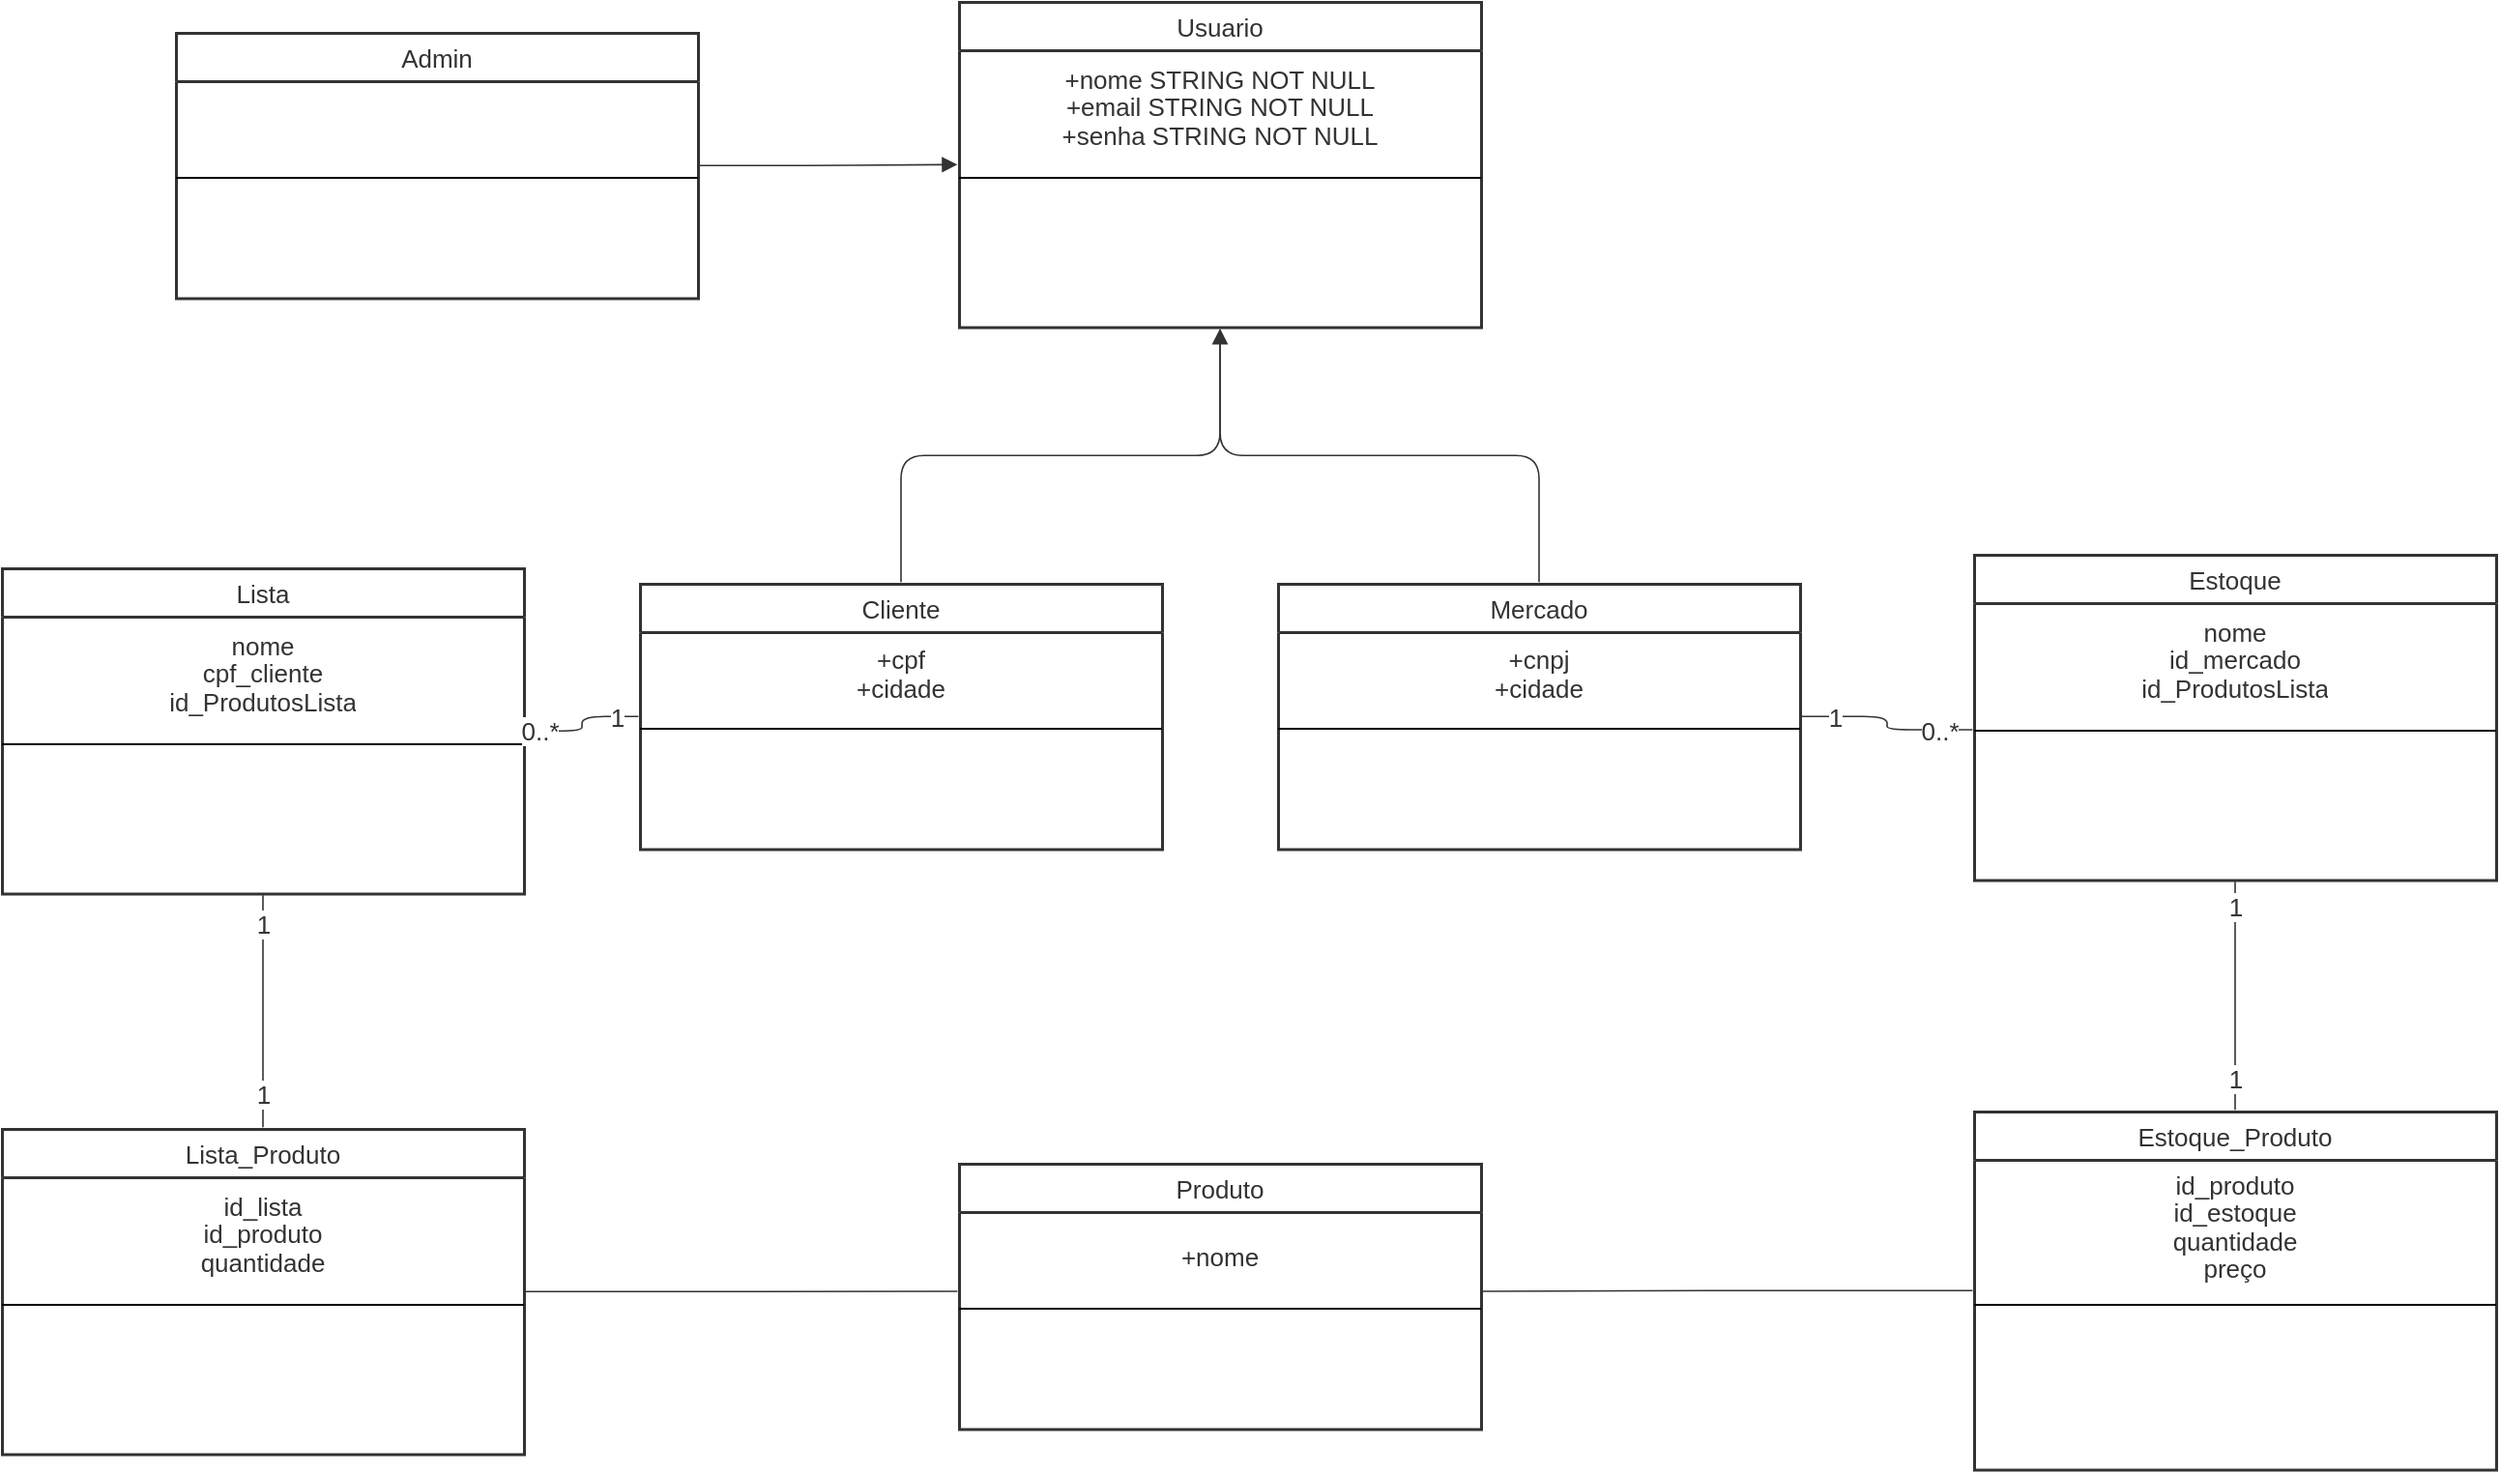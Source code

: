 <mxfile version="20.8.3" type="github">
  <diagram id="R2lEEEUBdFMjLlhIrx00" name="Page-1">
    <mxGraphModel dx="1257" dy="578" grid="1" gridSize="10" guides="1" tooltips="1" connect="1" arrows="1" fold="1" page="1" pageScale="1" pageWidth="850" pageHeight="1100" math="0" shadow="0" extFonts="Permanent Marker^https://fonts.googleapis.com/css?family=Permanent+Marker">
      <root>
        <mxCell id="0" />
        <mxCell id="1" parent="0" />
        <mxCell id="t99MXKcwxAdqWIx5K2_8-3" value="Usuario" style="html=1;overflow=block;blockSpacing=1;swimlane;childLayout=stackLayout;horizontal=1;horizontalStack=0;resizeParent=1;resizeParentMax=0;resizeLast=0;collapsible=0;fontStyle=0;marginBottom=0;swimlaneFillColor=#ffffff;startSize=25;whiteSpace=wrap;fontSize=13;fontColor=#333333;align=center;spacing=0;strokeColor=#333333;strokeOpacity=100;fillOpacity=100;fillColor=#ffffff;strokeWidth=1.5;" vertex="1" parent="1">
          <mxGeometry x="560" y="94" width="270" height="168.25" as="geometry" />
        </mxCell>
        <mxCell id="t99MXKcwxAdqWIx5K2_8-4" value="&lt;div style=&quot;display: flex; justify-content: center; text-align: center; align-items: baseline; font-size: 0; line-height: 1.25;margin-top: -2px;&quot;&gt;&lt;span&gt;&lt;span style=&quot;font-size:13px;color:#333333;&quot;&gt;+nome STRING NOT NULL&lt;br&gt;&lt;/span&gt;&lt;/span&gt;&lt;/div&gt;&lt;div style=&quot;display: flex; justify-content: center; text-align: center; align-items: baseline; font-size: 0; line-height: 1.25;margin-top: -2px;&quot;&gt;&lt;span&gt;&lt;span style=&quot;font-size:13px;color:#333333;&quot;&gt;+email STRING NOT NULL&lt;br&gt;&lt;/span&gt;&lt;/span&gt;&lt;/div&gt;&lt;div style=&quot;display: flex; justify-content: center; text-align: center; align-items: baseline; font-size: 0; line-height: 1.25;margin-top: -2px;&quot;&gt;&lt;span&gt;&lt;span style=&quot;font-size:13px;color:#333333;&quot;&gt;+senha STRING NOT NULL&lt;/span&gt;&lt;/span&gt;&lt;span&gt;&lt;br&gt;&lt;/span&gt;&lt;/div&gt;" style="part=1;html=1;resizeHeight=0;strokeColor=none;fillColor=none;verticalAlign=middle;spacingLeft=4;spacingRight=4;overflow=hidden;rotatable=0;points=[[0,0.5],[1,0.5]];portConstraint=eastwest;swimlaneFillColor=#ffffff;strokeOpacity=100;fillOpacity=100;whiteSpace=wrap;fontSize=13;fontColor=#333333;align=center;" vertex="1" parent="t99MXKcwxAdqWIx5K2_8-3">
          <mxGeometry y="25" width="270" height="62" as="geometry" />
        </mxCell>
        <mxCell id="t99MXKcwxAdqWIx5K2_8-5" value="" style="line;strokeWidth=1;fillColor=none;align=left;verticalAlign=middle;spacingTop=-1;spacingLeft=3;spacingRight=3;rotatable=0;labelPosition=right;points=[];portConstraint=eastwest;" vertex="1" parent="t99MXKcwxAdqWIx5K2_8-3">
          <mxGeometry y="87" width="270" height="8" as="geometry" />
        </mxCell>
        <mxCell id="t99MXKcwxAdqWIx5K2_8-6" value="" style="part=1;resizeHeight=0;strokeColor=none;fillColor=none;align=left;verticalAlign=middle;spacingLeft=4;spacingRight=4;rotatable=0;points=[[0,0.5],[1,0.5]];portConstraint=eastwest;swimlaneFillColor=#ffffff;strokeOpacity=100;fillOpacity=100;whiteSpace=wrap;overflow=block;blockSpacing=1;html=1;fontSize=13;" vertex="1" parent="t99MXKcwxAdqWIx5K2_8-3">
          <mxGeometry y="95" width="270" height="73.25" as="geometry" />
        </mxCell>
        <mxCell id="t99MXKcwxAdqWIx5K2_8-7" value="Admin" style="html=1;overflow=block;blockSpacing=1;swimlane;childLayout=stackLayout;horizontal=1;horizontalStack=0;resizeParent=1;resizeParentMax=0;resizeLast=0;collapsible=0;fontStyle=0;marginBottom=0;swimlaneFillColor=#ffffff;startSize=25;whiteSpace=wrap;fontSize=13;fontColor=#333333;align=center;spacing=0;strokeColor=#333333;strokeOpacity=100;fillOpacity=100;fillColor=#ffffff;strokeWidth=1.5;" vertex="1" parent="1">
          <mxGeometry x="155" y="110" width="270" height="137.25" as="geometry" />
        </mxCell>
        <mxCell id="t99MXKcwxAdqWIx5K2_8-8" value="" style="part=1;html=1;resizeHeight=0;strokeColor=none;fillColor=none;verticalAlign=middle;spacingLeft=4;spacingRight=4;overflow=hidden;rotatable=0;points=[[0,0.5],[1,0.5]];portConstraint=eastwest;swimlaneFillColor=#ffffff;strokeOpacity=100;fillOpacity=100;whiteSpace=wrap;fontSize=13;align=center;" vertex="1" parent="t99MXKcwxAdqWIx5K2_8-7">
          <mxGeometry y="25" width="270" height="46" as="geometry" />
        </mxCell>
        <mxCell id="t99MXKcwxAdqWIx5K2_8-9" value="" style="line;strokeWidth=1;fillColor=none;align=left;verticalAlign=middle;spacingTop=-1;spacingLeft=3;spacingRight=3;rotatable=0;labelPosition=right;points=[];portConstraint=eastwest;" vertex="1" parent="t99MXKcwxAdqWIx5K2_8-7">
          <mxGeometry y="71" width="270" height="8" as="geometry" />
        </mxCell>
        <mxCell id="t99MXKcwxAdqWIx5K2_8-10" value="" style="part=1;html=1;resizeHeight=0;strokeColor=none;fillColor=none;verticalAlign=middle;spacingLeft=4;spacingRight=4;overflow=hidden;rotatable=0;points=[[0,0.5],[1,0.5]];portConstraint=eastwest;swimlaneFillColor=#ffffff;strokeOpacity=100;fillOpacity=100;whiteSpace=wrap;fontSize=13;align=center;" vertex="1" parent="t99MXKcwxAdqWIx5K2_8-7">
          <mxGeometry y="79" width="270" height="58.25" as="geometry" />
        </mxCell>
        <mxCell id="t99MXKcwxAdqWIx5K2_8-11" value="Cliente" style="html=1;overflow=block;blockSpacing=1;swimlane;childLayout=stackLayout;horizontal=1;horizontalStack=0;resizeParent=1;resizeParentMax=0;resizeLast=0;collapsible=0;fontStyle=0;marginBottom=0;swimlaneFillColor=#ffffff;startSize=25;whiteSpace=wrap;fontSize=13;fontColor=#333333;align=center;spacing=0;strokeColor=#333333;strokeOpacity=100;fillOpacity=100;fillColor=#ffffff;strokeWidth=1.5;" vertex="1" parent="1">
          <mxGeometry x="395" y="395" width="270" height="137.25" as="geometry" />
        </mxCell>
        <mxCell id="t99MXKcwxAdqWIx5K2_8-12" value="&lt;div style=&quot;display: flex; justify-content: center; text-align: center; align-items: baseline; font-size: 0; line-height: 1.25;margin-top: -2px;&quot;&gt;&lt;span&gt;&lt;span style=&quot;font-size:13px;color:#333333;&quot;&gt;+cpf&#xa;&lt;/span&gt;&lt;/span&gt;&lt;/div&gt;&lt;div style=&quot;display: flex; justify-content: center; text-align: center; align-items: baseline; font-size: 0; line-height: 1.25;margin-top: -2px;&quot;&gt;&lt;span&gt;&lt;span style=&quot;font-size:13px;color:#333333;&quot;&gt;+cidade&lt;/span&gt;&lt;/span&gt;&lt;/div&gt;" style="part=1;html=1;resizeHeight=0;strokeColor=none;fillColor=none;verticalAlign=middle;spacingLeft=4;spacingRight=4;overflow=hidden;rotatable=0;points=[[0,0.5],[1,0.5]];portConstraint=eastwest;swimlaneFillColor=#ffffff;strokeOpacity=100;fillOpacity=100;whiteSpace=wrap;fontSize=13;fontColor=#333333;align=center;" vertex="1" parent="t99MXKcwxAdqWIx5K2_8-11">
          <mxGeometry y="25" width="270" height="46" as="geometry" />
        </mxCell>
        <mxCell id="t99MXKcwxAdqWIx5K2_8-13" value="" style="line;strokeWidth=1;fillColor=none;align=left;verticalAlign=middle;spacingTop=-1;spacingLeft=3;spacingRight=3;rotatable=0;labelPosition=right;points=[];portConstraint=eastwest;" vertex="1" parent="t99MXKcwxAdqWIx5K2_8-11">
          <mxGeometry y="71" width="270" height="8" as="geometry" />
        </mxCell>
        <mxCell id="t99MXKcwxAdqWIx5K2_8-14" value="" style="part=1;resizeHeight=0;strokeColor=none;fillColor=none;align=left;verticalAlign=middle;spacingLeft=4;spacingRight=4;rotatable=0;points=[[0,0.5],[1,0.5]];portConstraint=eastwest;swimlaneFillColor=#ffffff;strokeOpacity=100;fillOpacity=100;whiteSpace=wrap;overflow=block;blockSpacing=1;html=1;fontSize=13;" vertex="1" parent="t99MXKcwxAdqWIx5K2_8-11">
          <mxGeometry y="79" width="270" height="58.25" as="geometry" />
        </mxCell>
        <mxCell id="t99MXKcwxAdqWIx5K2_8-15" value="Mercado" style="html=1;overflow=block;blockSpacing=1;swimlane;childLayout=stackLayout;horizontal=1;horizontalStack=0;resizeParent=1;resizeParentMax=0;resizeLast=0;collapsible=0;fontStyle=0;marginBottom=0;swimlaneFillColor=#ffffff;startSize=25;whiteSpace=wrap;fontSize=13;fontColor=#333333;align=center;spacing=0;strokeColor=#333333;strokeOpacity=100;fillOpacity=100;fillColor=#ffffff;strokeWidth=1.5;" vertex="1" parent="1">
          <mxGeometry x="725" y="395" width="270" height="137.25" as="geometry" />
        </mxCell>
        <mxCell id="t99MXKcwxAdqWIx5K2_8-16" value="&lt;div style=&quot;display: flex; justify-content: center; text-align: center; align-items: baseline; font-size: 0; line-height: 1.25;margin-top: -2px;&quot;&gt;&lt;span&gt;&lt;span style=&quot;font-size:13px;color:#333333;&quot;&gt;+cnpj&#xa;&lt;/span&gt;&lt;/span&gt;&lt;/div&gt;&lt;div style=&quot;display: flex; justify-content: center; text-align: center; align-items: baseline; font-size: 0; line-height: 1.25;margin-top: -2px;&quot;&gt;&lt;span&gt;&lt;span style=&quot;font-size:13px;color:#333333;&quot;&gt;+cidade&lt;/span&gt;&lt;/span&gt;&lt;/div&gt;" style="part=1;html=1;resizeHeight=0;strokeColor=none;fillColor=none;verticalAlign=middle;spacingLeft=4;spacingRight=4;overflow=hidden;rotatable=0;points=[[0,0.5],[1,0.5]];portConstraint=eastwest;swimlaneFillColor=#ffffff;strokeOpacity=100;fillOpacity=100;whiteSpace=wrap;fontSize=13;fontColor=#333333;align=center;" vertex="1" parent="t99MXKcwxAdqWIx5K2_8-15">
          <mxGeometry y="25" width="270" height="46" as="geometry" />
        </mxCell>
        <mxCell id="t99MXKcwxAdqWIx5K2_8-17" value="" style="line;strokeWidth=1;fillColor=none;align=left;verticalAlign=middle;spacingTop=-1;spacingLeft=3;spacingRight=3;rotatable=0;labelPosition=right;points=[];portConstraint=eastwest;" vertex="1" parent="t99MXKcwxAdqWIx5K2_8-15">
          <mxGeometry y="71" width="270" height="8" as="geometry" />
        </mxCell>
        <mxCell id="t99MXKcwxAdqWIx5K2_8-18" value="" style="part=1;resizeHeight=0;strokeColor=none;fillColor=none;align=left;verticalAlign=middle;spacingLeft=4;spacingRight=4;rotatable=0;points=[[0,0.5],[1,0.5]];portConstraint=eastwest;swimlaneFillColor=#ffffff;strokeOpacity=100;fillOpacity=100;whiteSpace=wrap;overflow=block;blockSpacing=1;html=1;fontSize=13;" vertex="1" parent="t99MXKcwxAdqWIx5K2_8-15">
          <mxGeometry y="79" width="270" height="58.25" as="geometry" />
        </mxCell>
        <UserObject label="" lucidchartObjectId="mhJVtEWJhh4F" id="t99MXKcwxAdqWIx5K2_8-19">
          <mxCell style="html=1;jettySize=18;whiteSpace=wrap;fontSize=13;strokeColor=#333333;strokeOpacity=100;strokeWidth=0.8;rounded=1;arcSize=24;edgeStyle=orthogonalEdgeStyle;startArrow=none;endArrow=block;endFill=1;exitX=1.003;exitY=0.5;exitPerimeter=0;entryX=-0.003;entryY=0.5;entryPerimeter=0;" edge="1" parent="1" source="t99MXKcwxAdqWIx5K2_8-7" target="t99MXKcwxAdqWIx5K2_8-3">
            <mxGeometry width="100" height="100" relative="1" as="geometry">
              <Array as="points" />
            </mxGeometry>
          </mxCell>
        </UserObject>
        <UserObject label="" lucidchartObjectId="ShJVKgB7EVOH" id="t99MXKcwxAdqWIx5K2_8-20">
          <mxCell style="html=1;jettySize=18;whiteSpace=wrap;fontSize=13;strokeColor=#333333;strokeOpacity=100;strokeWidth=0.8;rounded=1;arcSize=24;edgeStyle=orthogonalEdgeStyle;startArrow=none;endArrow=block;endFill=1;exitX=0.5;exitY=-0.006;exitPerimeter=0;entryX=0.5;entryY=1.005;entryPerimeter=0;" edge="1" parent="1" source="t99MXKcwxAdqWIx5K2_8-11" target="t99MXKcwxAdqWIx5K2_8-3">
            <mxGeometry width="100" height="100" relative="1" as="geometry">
              <Array as="points" />
            </mxGeometry>
          </mxCell>
        </UserObject>
        <UserObject label="" lucidchartObjectId="XhJVejckRuJm" id="t99MXKcwxAdqWIx5K2_8-21">
          <mxCell style="html=1;jettySize=18;whiteSpace=wrap;fontSize=13;strokeColor=#333333;strokeOpacity=100;strokeWidth=0.8;rounded=1;arcSize=24;edgeStyle=orthogonalEdgeStyle;startArrow=none;endArrow=block;endFill=1;exitX=0.5;exitY=-0.006;exitPerimeter=0;entryX=0.5;entryY=1.005;entryPerimeter=0;" edge="1" parent="1" source="t99MXKcwxAdqWIx5K2_8-15" target="t99MXKcwxAdqWIx5K2_8-3">
            <mxGeometry width="100" height="100" relative="1" as="geometry">
              <Array as="points" />
            </mxGeometry>
          </mxCell>
        </UserObject>
        <mxCell id="t99MXKcwxAdqWIx5K2_8-22" value="Produto" style="html=1;overflow=block;blockSpacing=1;swimlane;childLayout=stackLayout;horizontal=1;horizontalStack=0;resizeParent=1;resizeParentMax=0;resizeLast=0;collapsible=0;fontStyle=0;marginBottom=0;swimlaneFillColor=#ffffff;startSize=25;whiteSpace=wrap;fontSize=13;fontColor=#333333;align=center;spacing=0;strokeColor=#333333;strokeOpacity=100;fillOpacity=100;fillColor=#ffffff;strokeWidth=1.5;" vertex="1" parent="1">
          <mxGeometry x="560" y="695" width="270" height="137.25" as="geometry" />
        </mxCell>
        <mxCell id="t99MXKcwxAdqWIx5K2_8-23" value="+nome" style="part=1;html=1;resizeHeight=0;strokeColor=none;fillColor=none;verticalAlign=middle;spacingLeft=4;spacingRight=4;overflow=hidden;rotatable=0;points=[[0,0.5],[1,0.5]];portConstraint=eastwest;swimlaneFillColor=#ffffff;strokeOpacity=100;fillOpacity=100;whiteSpace=wrap;fontSize=13;fontColor=#333333;align=center;" vertex="1" parent="t99MXKcwxAdqWIx5K2_8-22">
          <mxGeometry y="25" width="270" height="46" as="geometry" />
        </mxCell>
        <mxCell id="t99MXKcwxAdqWIx5K2_8-24" value="" style="line;strokeWidth=1;fillColor=none;align=left;verticalAlign=middle;spacingTop=-1;spacingLeft=3;spacingRight=3;rotatable=0;labelPosition=right;points=[];portConstraint=eastwest;" vertex="1" parent="t99MXKcwxAdqWIx5K2_8-22">
          <mxGeometry y="71" width="270" height="8" as="geometry" />
        </mxCell>
        <mxCell id="t99MXKcwxAdqWIx5K2_8-25" value="" style="part=1;html=1;resizeHeight=0;strokeColor=none;fillColor=none;verticalAlign=middle;spacingLeft=4;spacingRight=4;overflow=hidden;rotatable=0;points=[[0,0.5],[1,0.5]];portConstraint=eastwest;swimlaneFillColor=#ffffff;strokeOpacity=100;fillOpacity=100;whiteSpace=wrap;fontSize=13;align=center;" vertex="1" parent="t99MXKcwxAdqWIx5K2_8-22">
          <mxGeometry y="79" width="270" height="58.25" as="geometry" />
        </mxCell>
        <mxCell id="t99MXKcwxAdqWIx5K2_8-26" value="Lista" style="html=1;overflow=block;blockSpacing=1;swimlane;childLayout=stackLayout;horizontal=1;horizontalStack=0;resizeParent=1;resizeParentMax=0;resizeLast=0;collapsible=0;fontStyle=0;marginBottom=0;swimlaneFillColor=#ffffff;startSize=25;whiteSpace=wrap;fontSize=13;fontColor=#333333;align=center;spacing=0;strokeColor=#333333;strokeOpacity=100;fillOpacity=100;fillColor=#ffffff;strokeWidth=1.5;" vertex="1" parent="1">
          <mxGeometry x="65" y="387" width="270" height="168.25" as="geometry" />
        </mxCell>
        <mxCell id="t99MXKcwxAdqWIx5K2_8-27" value="&lt;div style=&quot;display: flex; justify-content: center; text-align: center; align-items: baseline; font-size: 0; line-height: 1.25;margin-top: -2px;&quot;&gt;&lt;span&gt;&lt;span style=&quot;font-size:13px;color:#333333;&quot;&gt;nome&#xa;&lt;/span&gt;&lt;/span&gt;&lt;/div&gt;&lt;div style=&quot;display: flex; justify-content: center; text-align: center; align-items: baseline; font-size: 0; line-height: 1.25;margin-top: -2px;&quot;&gt;&lt;span&gt;&lt;span style=&quot;font-size:13px;color:#333333;&quot;&gt;cpf_cliente&#xa;&lt;/span&gt;&lt;/span&gt;&lt;/div&gt;&lt;div style=&quot;display: flex; justify-content: center; text-align: center; align-items: baseline; font-size: 0; line-height: 1.25;margin-top: -2px;&quot;&gt;&lt;span&gt;&lt;span style=&quot;font-size:13px;color:#333333;&quot;&gt;id_ProdutosLista&lt;/span&gt;&lt;/span&gt;&lt;/div&gt;" style="part=1;html=1;resizeHeight=0;strokeColor=none;fillColor=none;verticalAlign=middle;spacingLeft=4;spacingRight=4;overflow=hidden;rotatable=0;points=[[0,0.5],[1,0.5]];portConstraint=eastwest;swimlaneFillColor=#ffffff;strokeOpacity=100;fillOpacity=100;whiteSpace=wrap;fontSize=13;fontColor=#333333;align=center;" vertex="1" parent="t99MXKcwxAdqWIx5K2_8-26">
          <mxGeometry y="25" width="270" height="62" as="geometry" />
        </mxCell>
        <mxCell id="t99MXKcwxAdqWIx5K2_8-28" value="" style="line;strokeWidth=1;fillColor=none;align=left;verticalAlign=middle;spacingTop=-1;spacingLeft=3;spacingRight=3;rotatable=0;labelPosition=right;points=[];portConstraint=eastwest;" vertex="1" parent="t99MXKcwxAdqWIx5K2_8-26">
          <mxGeometry y="87" width="270" height="8" as="geometry" />
        </mxCell>
        <mxCell id="t99MXKcwxAdqWIx5K2_8-29" value="" style="part=1;resizeHeight=0;strokeColor=none;fillColor=none;align=left;verticalAlign=middle;spacingLeft=4;spacingRight=4;rotatable=0;points=[[0,0.5],[1,0.5]];portConstraint=eastwest;swimlaneFillColor=#ffffff;strokeOpacity=100;fillOpacity=100;whiteSpace=wrap;overflow=block;blockSpacing=1;html=1;fontSize=13;" vertex="1" parent="t99MXKcwxAdqWIx5K2_8-26">
          <mxGeometry y="95" width="270" height="73.25" as="geometry" />
        </mxCell>
        <mxCell id="t99MXKcwxAdqWIx5K2_8-30" value="Estoque" style="html=1;overflow=block;blockSpacing=1;swimlane;childLayout=stackLayout;horizontal=1;horizontalStack=0;resizeParent=1;resizeParentMax=0;resizeLast=0;collapsible=0;fontStyle=0;marginBottom=0;swimlaneFillColor=#ffffff;startSize=25;whiteSpace=wrap;fontSize=13;fontColor=#333333;align=center;spacing=0;strokeColor=#333333;strokeOpacity=100;fillOpacity=100;fillColor=#ffffff;strokeWidth=1.5;" vertex="1" parent="1">
          <mxGeometry x="1085" y="380" width="270" height="168.25" as="geometry" />
        </mxCell>
        <mxCell id="t99MXKcwxAdqWIx5K2_8-31" value="&lt;div style=&quot;display: flex; justify-content: center; text-align: center; align-items: baseline; font-size: 0; line-height: 1.25;margin-top: -2px;&quot;&gt;&lt;span&gt;&lt;span style=&quot;font-size:13px;color:#333333;&quot;&gt;nome&#xa;&lt;/span&gt;&lt;/span&gt;&lt;/div&gt;&lt;div style=&quot;display: flex; justify-content: center; text-align: center; align-items: baseline; font-size: 0; line-height: 1.25;margin-top: -2px;&quot;&gt;&lt;span&gt;&lt;span style=&quot;font-size:13px;color:#333333;&quot;&gt;id_mercado&#xa;&lt;/span&gt;&lt;/span&gt;&lt;/div&gt;&lt;div style=&quot;display: flex; justify-content: center; text-align: center; align-items: baseline; font-size: 0; line-height: 1.25;margin-top: -2px;&quot;&gt;&lt;span&gt;&lt;span style=&quot;font-size:13px;color:#333333;&quot;&gt;id_ProdutosLista&lt;/span&gt;&lt;/span&gt;&lt;/div&gt;" style="part=1;html=1;resizeHeight=0;strokeColor=none;fillColor=none;verticalAlign=middle;spacingLeft=4;spacingRight=4;overflow=hidden;rotatable=0;points=[[0,0.5],[1,0.5]];portConstraint=eastwest;swimlaneFillColor=#ffffff;strokeOpacity=100;fillOpacity=100;whiteSpace=wrap;fontSize=13;fontColor=#333333;align=center;" vertex="1" parent="t99MXKcwxAdqWIx5K2_8-30">
          <mxGeometry y="25" width="270" height="62" as="geometry" />
        </mxCell>
        <mxCell id="t99MXKcwxAdqWIx5K2_8-32" value="" style="line;strokeWidth=1;fillColor=none;align=left;verticalAlign=middle;spacingTop=-1;spacingLeft=3;spacingRight=3;rotatable=0;labelPosition=right;points=[];portConstraint=eastwest;" vertex="1" parent="t99MXKcwxAdqWIx5K2_8-30">
          <mxGeometry y="87" width="270" height="8" as="geometry" />
        </mxCell>
        <mxCell id="t99MXKcwxAdqWIx5K2_8-33" value="" style="part=1;resizeHeight=0;strokeColor=none;fillColor=none;align=left;verticalAlign=middle;spacingLeft=4;spacingRight=4;rotatable=0;points=[[0,0.5],[1,0.5]];portConstraint=eastwest;swimlaneFillColor=#ffffff;strokeOpacity=100;fillOpacity=100;whiteSpace=wrap;overflow=block;blockSpacing=1;html=1;fontSize=13;" vertex="1" parent="t99MXKcwxAdqWIx5K2_8-30">
          <mxGeometry y="95" width="270" height="73.25" as="geometry" />
        </mxCell>
        <UserObject label="" lucidchartObjectId="slJVCDA5M.GL" id="t99MXKcwxAdqWIx5K2_8-34">
          <mxCell style="html=1;jettySize=18;whiteSpace=wrap;fontSize=13;strokeColor=#333333;strokeOpacity=100;strokeWidth=0.8;rounded=1;arcSize=24;edgeStyle=orthogonalEdgeStyle;startArrow=none;endArrow=none;exitX=-0.003;exitY=0.5;exitPerimeter=0;entryX=1.003;entryY=0.5;entryPerimeter=0;" edge="1" parent="1" source="t99MXKcwxAdqWIx5K2_8-11" target="t99MXKcwxAdqWIx5K2_8-26">
            <mxGeometry width="100" height="100" relative="1" as="geometry">
              <Array as="points" />
            </mxGeometry>
          </mxCell>
        </UserObject>
        <mxCell id="t99MXKcwxAdqWIx5K2_8-35" value="0..*" style="text;html=1;resizable=0;labelBackgroundColor=default;align=center;verticalAlign=middle;fontColor=#333333;fontSize=13;" vertex="1" parent="t99MXKcwxAdqWIx5K2_8-34">
          <mxGeometry x="0.777" relative="1" as="geometry">
            <mxPoint as="offset" />
          </mxGeometry>
        </mxCell>
        <mxCell id="t99MXKcwxAdqWIx5K2_8-36" value="1" style="text;html=1;resizable=0;labelBackgroundColor=default;align=center;verticalAlign=middle;fontColor=#333333;fontSize=13;" vertex="1" parent="t99MXKcwxAdqWIx5K2_8-34">
          <mxGeometry x="-0.655" relative="1" as="geometry">
            <mxPoint as="offset" />
          </mxGeometry>
        </mxCell>
        <UserObject label="" lucidchartObjectId="FlJViQ_h9toA" id="t99MXKcwxAdqWIx5K2_8-37">
          <mxCell style="html=1;jettySize=18;whiteSpace=wrap;fontSize=13;strokeColor=#333333;strokeOpacity=100;strokeWidth=0.8;rounded=1;arcSize=24;edgeStyle=orthogonalEdgeStyle;startArrow=none;endArrow=none;exitX=1.003;exitY=0.5;exitPerimeter=0;entryX=-0.003;entryY=0.538;entryPerimeter=0;" edge="1" parent="1" source="t99MXKcwxAdqWIx5K2_8-15" target="t99MXKcwxAdqWIx5K2_8-30">
            <mxGeometry width="100" height="100" relative="1" as="geometry">
              <Array as="points" />
            </mxGeometry>
          </mxCell>
        </UserObject>
        <mxCell id="t99MXKcwxAdqWIx5K2_8-38" value="1" style="text;html=1;resizable=0;labelBackgroundColor=default;align=center;verticalAlign=middle;fontColor=#333333;fontSize=13;" vertex="1" parent="t99MXKcwxAdqWIx5K2_8-37">
          <mxGeometry x="-0.655" relative="1" as="geometry">
            <mxPoint as="offset" />
          </mxGeometry>
        </mxCell>
        <mxCell id="t99MXKcwxAdqWIx5K2_8-39" value="0..*" style="text;html=1;resizable=0;labelBackgroundColor=default;align=center;verticalAlign=middle;fontColor=#333333;fontSize=13;" vertex="1" parent="t99MXKcwxAdqWIx5K2_8-37">
          <mxGeometry x="0.627" relative="1" as="geometry">
            <mxPoint as="offset" />
          </mxGeometry>
        </mxCell>
        <mxCell id="t99MXKcwxAdqWIx5K2_8-40" value="Lista_Produto" style="html=1;overflow=block;blockSpacing=1;swimlane;childLayout=stackLayout;horizontal=1;horizontalStack=0;resizeParent=1;resizeParentMax=0;resizeLast=0;collapsible=0;fontStyle=0;marginBottom=0;swimlaneFillColor=#ffffff;startSize=25;whiteSpace=wrap;fontSize=13;fontColor=#333333;align=center;spacing=0;strokeColor=#333333;strokeOpacity=100;fillOpacity=100;fillColor=#ffffff;strokeWidth=1.5;" vertex="1" parent="1">
          <mxGeometry x="65" y="677" width="270" height="168.25" as="geometry" />
        </mxCell>
        <mxCell id="t99MXKcwxAdqWIx5K2_8-41" value="&lt;div style=&quot;display: flex; justify-content: center; text-align: center; align-items: baseline; font-size: 0; line-height: 1.25;margin-top: -2px;&quot;&gt;&lt;span&gt;&lt;span style=&quot;font-size:13px;color:#333333;&quot;&gt;id_lista&#xa;&lt;/span&gt;&lt;/span&gt;&lt;/div&gt;&lt;div style=&quot;display: flex; justify-content: center; text-align: center; align-items: baseline; font-size: 0; line-height: 1.25;margin-top: -2px;&quot;&gt;&lt;span&gt;&lt;span style=&quot;font-size:13px;color:#333333;&quot;&gt;id_produto&#xa;&lt;/span&gt;&lt;/span&gt;&lt;/div&gt;&lt;div style=&quot;display: flex; justify-content: center; text-align: center; align-items: baseline; font-size: 0; line-height: 1.25;margin-top: -2px;&quot;&gt;&lt;span&gt;&lt;span style=&quot;font-size:13px;color:#333333;&quot;&gt;quantidade&lt;/span&gt;&lt;/span&gt;&lt;/div&gt;" style="part=1;html=1;resizeHeight=0;strokeColor=none;fillColor=none;verticalAlign=middle;spacingLeft=4;spacingRight=4;overflow=hidden;rotatable=0;points=[[0,0.5],[1,0.5]];portConstraint=eastwest;swimlaneFillColor=#ffffff;strokeOpacity=100;fillOpacity=100;whiteSpace=wrap;fontSize=13;fontColor=#333333;align=center;" vertex="1" parent="t99MXKcwxAdqWIx5K2_8-40">
          <mxGeometry y="25" width="270" height="62" as="geometry" />
        </mxCell>
        <mxCell id="t99MXKcwxAdqWIx5K2_8-42" value="" style="line;strokeWidth=1;fillColor=none;align=left;verticalAlign=middle;spacingTop=-1;spacingLeft=3;spacingRight=3;rotatable=0;labelPosition=right;points=[];portConstraint=eastwest;" vertex="1" parent="t99MXKcwxAdqWIx5K2_8-40">
          <mxGeometry y="87" width="270" height="8" as="geometry" />
        </mxCell>
        <mxCell id="t99MXKcwxAdqWIx5K2_8-43" value="" style="part=1;resizeHeight=0;strokeColor=none;fillColor=none;align=left;verticalAlign=middle;spacingLeft=4;spacingRight=4;rotatable=0;points=[[0,0.5],[1,0.5]];portConstraint=eastwest;swimlaneFillColor=#ffffff;strokeOpacity=100;fillOpacity=100;whiteSpace=wrap;overflow=block;blockSpacing=1;html=1;fontSize=13;" vertex="1" parent="t99MXKcwxAdqWIx5K2_8-40">
          <mxGeometry y="95" width="270" height="73.25" as="geometry" />
        </mxCell>
        <UserObject label="" lucidchartObjectId="Wk8Ypyp7huoM" id="t99MXKcwxAdqWIx5K2_8-44">
          <mxCell style="html=1;jettySize=18;whiteSpace=wrap;fontSize=13;strokeColor=#333333;strokeOpacity=100;strokeWidth=0.8;rounded=1;arcSize=24;edgeStyle=orthogonalEdgeStyle;startArrow=none;endArrow=none;exitX=0.5;exitY=-0.005;exitPerimeter=0;entryX=0.5;entryY=1.005;entryPerimeter=0;" edge="1" parent="1" source="t99MXKcwxAdqWIx5K2_8-40" target="t99MXKcwxAdqWIx5K2_8-26">
            <mxGeometry width="100" height="100" relative="1" as="geometry">
              <Array as="points" />
            </mxGeometry>
          </mxCell>
        </UserObject>
        <mxCell id="t99MXKcwxAdqWIx5K2_8-45" value="1" style="text;html=1;resizable=0;labelBackgroundColor=default;align=center;verticalAlign=middle;fontColor=#333333;fontSize=13;" vertex="1" parent="t99MXKcwxAdqWIx5K2_8-44">
          <mxGeometry x="0.761" relative="1" as="geometry" />
        </mxCell>
        <mxCell id="t99MXKcwxAdqWIx5K2_8-46" value="1" style="text;html=1;resizable=0;labelBackgroundColor=default;align=center;verticalAlign=middle;fontColor=#333333;fontSize=13;" vertex="1" parent="t99MXKcwxAdqWIx5K2_8-44">
          <mxGeometry x="-0.714" relative="1" as="geometry" />
        </mxCell>
        <UserObject label="" lucidchartObjectId="vl8YSQHAoaOs" id="t99MXKcwxAdqWIx5K2_8-47">
          <mxCell style="html=1;jettySize=18;whiteSpace=wrap;fontSize=13;strokeColor=#333333;strokeOpacity=100;strokeWidth=0.8;rounded=1;arcSize=24;edgeStyle=orthogonalEdgeStyle;startArrow=none;endArrow=none;exitX=1.003;exitY=0.5;exitPerimeter=0;entryX=-0.003;entryY=0.481;entryPerimeter=0;" edge="1" parent="1" source="t99MXKcwxAdqWIx5K2_8-40" target="t99MXKcwxAdqWIx5K2_8-22">
            <mxGeometry width="100" height="100" relative="1" as="geometry">
              <Array as="points" />
            </mxGeometry>
          </mxCell>
        </UserObject>
        <mxCell id="t99MXKcwxAdqWIx5K2_8-48" value="Estoque_Produto" style="html=1;overflow=block;blockSpacing=1;swimlane;childLayout=stackLayout;horizontal=1;horizontalStack=0;resizeParent=1;resizeParentMax=0;resizeLast=0;collapsible=0;fontStyle=0;marginBottom=0;swimlaneFillColor=#ffffff;startSize=25;whiteSpace=wrap;fontSize=13;fontColor=#333333;align=center;spacing=0;strokeColor=#333333;strokeOpacity=100;fillOpacity=100;fillColor=#ffffff;strokeWidth=1.5;" vertex="1" parent="1">
          <mxGeometry x="1085" y="668" width="270" height="185.25" as="geometry" />
        </mxCell>
        <mxCell id="t99MXKcwxAdqWIx5K2_8-49" value="&lt;div style=&quot;display: flex; justify-content: center; text-align: center; align-items: baseline; font-size: 0; line-height: 1.25;margin-top: -2px;&quot;&gt;&lt;span&gt;&lt;span style=&quot;font-size:13px;color:#333333;&quot;&gt;id_produto&#xa;&lt;/span&gt;&lt;/span&gt;&lt;/div&gt;&lt;div style=&quot;display: flex; justify-content: center; text-align: center; align-items: baseline; font-size: 0; line-height: 1.25;margin-top: -2px;&quot;&gt;&lt;span&gt;&lt;span style=&quot;font-size:13px;color:#333333;&quot;&gt;id_estoque&#xa;&lt;/span&gt;&lt;/span&gt;&lt;/div&gt;&lt;div style=&quot;display: flex; justify-content: center; text-align: center; align-items: baseline; font-size: 0; line-height: 1.25;margin-top: -2px;&quot;&gt;&lt;span&gt;&lt;span style=&quot;font-size:13px;color:#333333;&quot;&gt;quantidade&#xa;&lt;/span&gt;&lt;/span&gt;&lt;/div&gt;&lt;div style=&quot;display: flex; justify-content: center; text-align: center; align-items: baseline; font-size: 0; line-height: 1.25;margin-top: -2px;&quot;&gt;&lt;span&gt;&lt;span style=&quot;font-size:13px;color:#333333;&quot;&gt;preço&lt;/span&gt;&lt;/span&gt;&lt;/div&gt;" style="part=1;html=1;resizeHeight=0;strokeColor=none;fillColor=none;verticalAlign=middle;spacingLeft=4;spacingRight=4;overflow=hidden;rotatable=0;points=[[0,0.5],[1,0.5]];portConstraint=eastwest;swimlaneFillColor=#ffffff;strokeOpacity=100;fillOpacity=100;whiteSpace=wrap;fontSize=13;fontColor=#333333;align=center;" vertex="1" parent="t99MXKcwxAdqWIx5K2_8-48">
          <mxGeometry y="25" width="270" height="71" as="geometry" />
        </mxCell>
        <mxCell id="t99MXKcwxAdqWIx5K2_8-50" value="" style="line;strokeWidth=1;fillColor=none;align=left;verticalAlign=middle;spacingTop=-1;spacingLeft=3;spacingRight=3;rotatable=0;labelPosition=right;points=[];portConstraint=eastwest;" vertex="1" parent="t99MXKcwxAdqWIx5K2_8-48">
          <mxGeometry y="96" width="270" height="8" as="geometry" />
        </mxCell>
        <mxCell id="t99MXKcwxAdqWIx5K2_8-51" value="" style="part=1;resizeHeight=0;strokeColor=none;fillColor=none;align=left;verticalAlign=middle;spacingLeft=4;spacingRight=4;rotatable=0;points=[[0,0.5],[1,0.5]];portConstraint=eastwest;swimlaneFillColor=#ffffff;strokeOpacity=100;fillOpacity=100;whiteSpace=wrap;overflow=block;blockSpacing=1;html=1;fontSize=13;" vertex="1" parent="t99MXKcwxAdqWIx5K2_8-48">
          <mxGeometry y="104" width="270" height="81.25" as="geometry" />
        </mxCell>
        <UserObject label="" lucidchartObjectId="Go71S-eqVGBz" id="t99MXKcwxAdqWIx5K2_8-52">
          <mxCell style="html=1;jettySize=18;whiteSpace=wrap;fontSize=13;strokeColor=#333333;strokeOpacity=100;strokeWidth=0.8;rounded=1;arcSize=24;edgeStyle=orthogonalEdgeStyle;startArrow=none;endArrow=none;exitX=0.5;exitY=1.005;exitPerimeter=0;entryX=0.5;entryY=-0.005;entryPerimeter=0;" edge="1" parent="1" source="t99MXKcwxAdqWIx5K2_8-30" target="t99MXKcwxAdqWIx5K2_8-48">
            <mxGeometry width="100" height="100" relative="1" as="geometry">
              <Array as="points" />
            </mxGeometry>
          </mxCell>
        </UserObject>
        <mxCell id="t99MXKcwxAdqWIx5K2_8-53" value="1" style="text;html=1;resizable=0;labelBackgroundColor=default;align=center;verticalAlign=middle;fontColor=#333333;fontSize=13;" vertex="1" parent="t99MXKcwxAdqWIx5K2_8-52">
          <mxGeometry x="-0.786" relative="1" as="geometry" />
        </mxCell>
        <mxCell id="t99MXKcwxAdqWIx5K2_8-54" value="1" style="text;html=1;resizable=0;labelBackgroundColor=default;align=center;verticalAlign=middle;fontColor=#333333;fontSize=13;" vertex="1" parent="t99MXKcwxAdqWIx5K2_8-52">
          <mxGeometry x="0.717" relative="1" as="geometry" />
        </mxCell>
        <UserObject label="" lucidchartObjectId="Mo71zi7i.Y2G" id="t99MXKcwxAdqWIx5K2_8-55">
          <mxCell style="html=1;jettySize=18;whiteSpace=wrap;fontSize=13;strokeColor=#333333;strokeOpacity=100;strokeWidth=0.8;rounded=1;arcSize=24;edgeStyle=orthogonalEdgeStyle;startArrow=none;endArrow=none;exitX=-0.003;exitY=0.5;exitPerimeter=0;entryX=1.003;entryY=0.481;entryPerimeter=0;" edge="1" parent="1" source="t99MXKcwxAdqWIx5K2_8-48" target="t99MXKcwxAdqWIx5K2_8-22">
            <mxGeometry width="100" height="100" relative="1" as="geometry">
              <Array as="points" />
            </mxGeometry>
          </mxCell>
        </UserObject>
      </root>
    </mxGraphModel>
  </diagram>
</mxfile>
